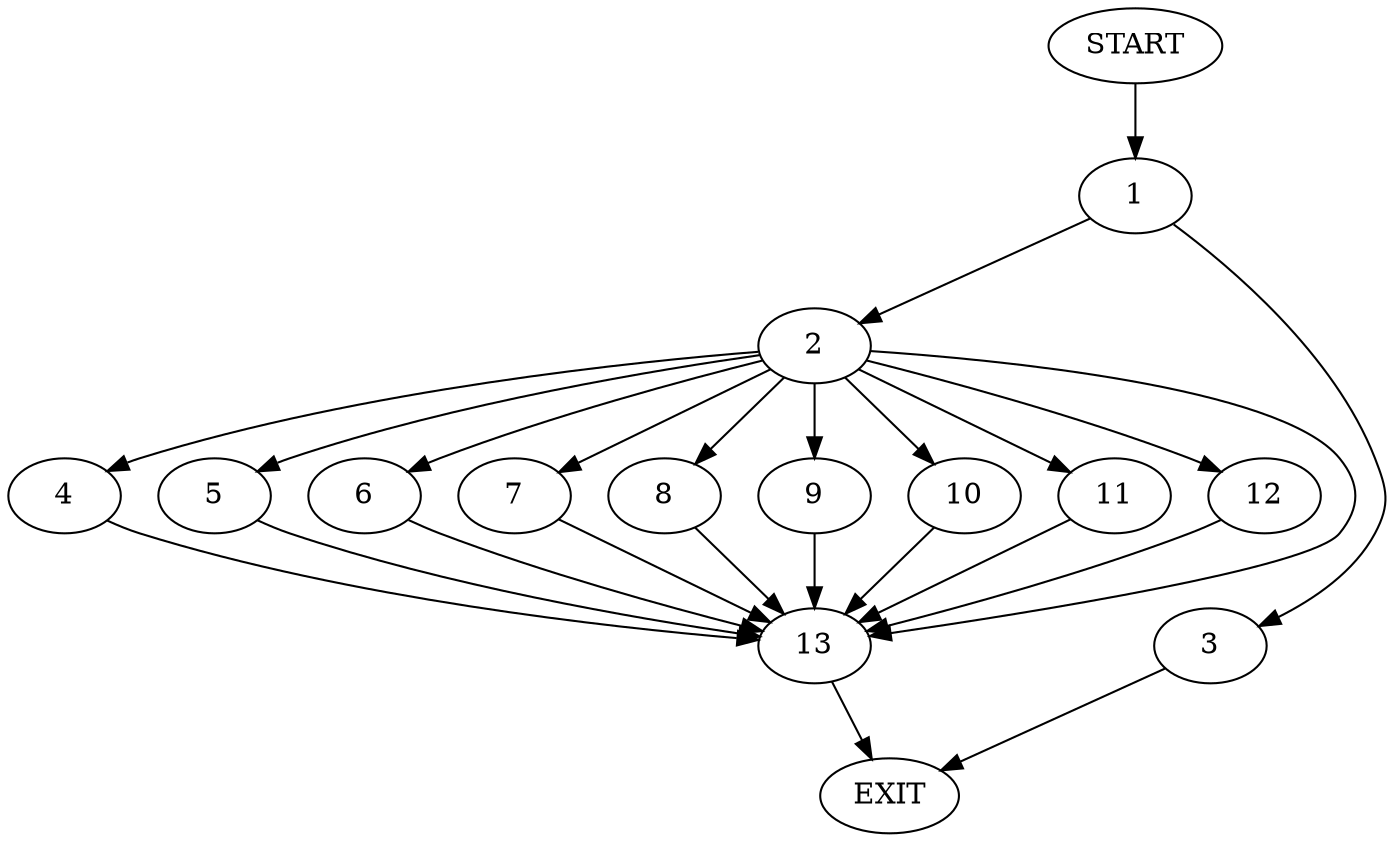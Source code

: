 digraph {
0 [label="START"]
14 [label="EXIT"]
0 -> 1
1 -> 2
1 -> 3
2 -> 4
2 -> 5
2 -> 6
2 -> 7
2 -> 8
2 -> 9
2 -> 10
2 -> 11
2 -> 12
2 -> 13
3 -> 14
5 -> 13
12 -> 13
6 -> 13
13 -> 14
10 -> 13
9 -> 13
7 -> 13
4 -> 13
8 -> 13
11 -> 13
}
